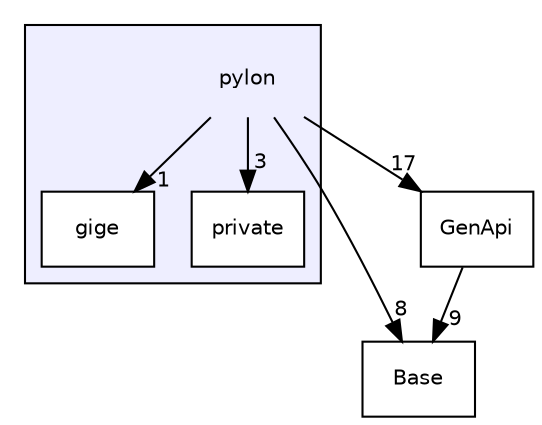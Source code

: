 digraph "pylon" {
  compound=true
  node [ fontsize="10", fontname="Helvetica"];
  edge [ labelfontsize="10", labelfontname="Helvetica"];
  subgraph clusterdir_cc36cffce3f4b8edaaf4bf58eeea9b9d {
    graph [ bgcolor="#eeeeff", pencolor="black", label="" URL="dir_cc36cffce3f4b8edaaf4bf58eeea9b9d.html"];
    dir_cc36cffce3f4b8edaaf4bf58eeea9b9d [shape=plaintext label="pylon"];
    dir_a9c007cab4ffd63859c454bda3501914 [shape=box label="gige" color="black" fillcolor="white" style="filled" URL="dir_a9c007cab4ffd63859c454bda3501914.html"];
    dir_e642bb6a86345e128c37400ce96ccc7d [shape=box label="private" color="black" fillcolor="white" style="filled" URL="dir_e642bb6a86345e128c37400ce96ccc7d.html"];
  }
  dir_1091f40a9b7b8fa203928376bc21dfbb [shape=box label="Base" URL="dir_1091f40a9b7b8fa203928376bc21dfbb.html"];
  dir_4cdbf4943c5485e6089fc426b207ae72 [shape=box label="GenApi" URL="dir_4cdbf4943c5485e6089fc426b207ae72.html"];
  dir_cc36cffce3f4b8edaaf4bf58eeea9b9d->dir_1091f40a9b7b8fa203928376bc21dfbb [headlabel="8", labeldistance=1.5 headhref="dir_000002_000000.html"];
  dir_cc36cffce3f4b8edaaf4bf58eeea9b9d->dir_a9c007cab4ffd63859c454bda3501914 [headlabel="1", labeldistance=1.5 headhref="dir_000002_000003.html"];
  dir_cc36cffce3f4b8edaaf4bf58eeea9b9d->dir_4cdbf4943c5485e6089fc426b207ae72 [headlabel="17", labeldistance=1.5 headhref="dir_000002_000001.html"];
  dir_cc36cffce3f4b8edaaf4bf58eeea9b9d->dir_e642bb6a86345e128c37400ce96ccc7d [headlabel="3", labeldistance=1.5 headhref="dir_000002_000004.html"];
  dir_4cdbf4943c5485e6089fc426b207ae72->dir_1091f40a9b7b8fa203928376bc21dfbb [headlabel="9", labeldistance=1.5 headhref="dir_000001_000000.html"];
}

